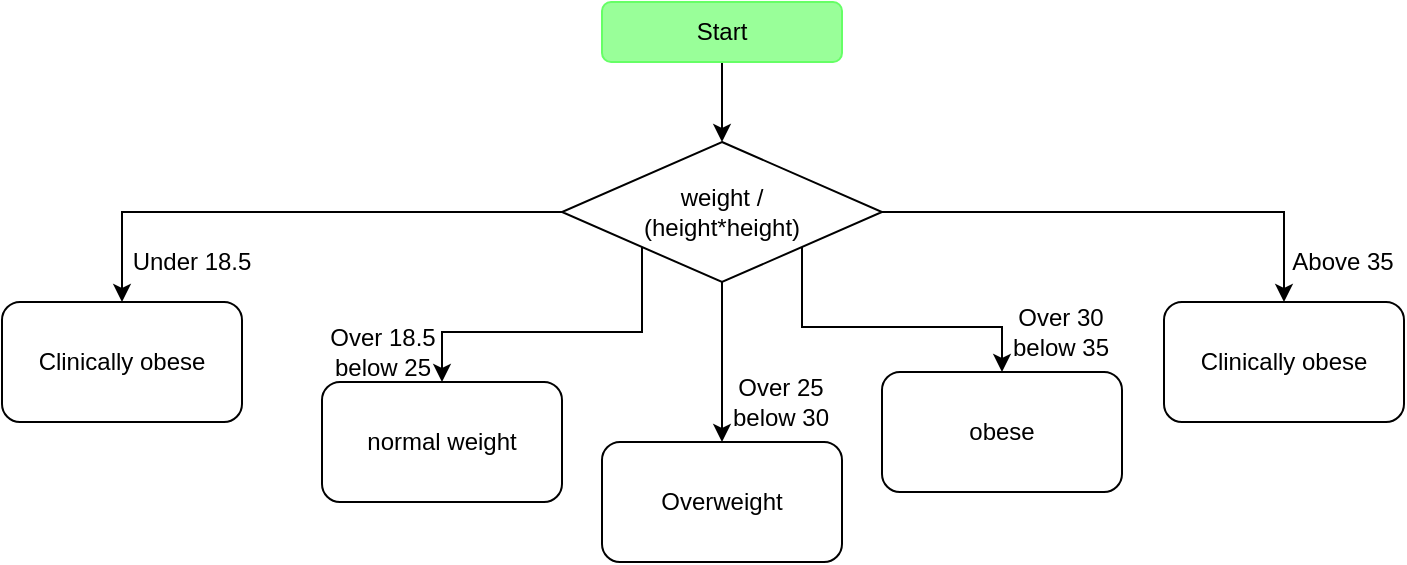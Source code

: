 <mxfile version="15.2.5" type="device"><diagram id="7hNmskec_v2e8M7ij4_a" name="Page-1"><mxGraphModel dx="1086" dy="766" grid="1" gridSize="10" guides="1" tooltips="1" connect="1" arrows="1" fold="1" page="1" pageScale="1" pageWidth="827" pageHeight="1169" math="0" shadow="0"><root><mxCell id="0"/><mxCell id="1" parent="0"/><mxCell id="ToWhCWnd1xni6QPFGcaL-4" value="" style="edgeStyle=orthogonalEdgeStyle;rounded=0;orthogonalLoop=1;jettySize=auto;html=1;" parent="1" source="ToWhCWnd1xni6QPFGcaL-1" target="ToWhCWnd1xni6QPFGcaL-3" edge="1"><mxGeometry relative="1" as="geometry"/></mxCell><mxCell id="ToWhCWnd1xni6QPFGcaL-1" value="Start" style="rounded=1;whiteSpace=wrap;html=1;fillColor=#99FF99;strokeColor=#66FF66;" parent="1" vertex="1"><mxGeometry x="350" y="70" width="120" height="30" as="geometry"/></mxCell><mxCell id="ToWhCWnd1xni6QPFGcaL-2" style="edgeStyle=orthogonalEdgeStyle;rounded=0;orthogonalLoop=1;jettySize=auto;html=1;exitX=0.5;exitY=1;exitDx=0;exitDy=0;" parent="1" source="ToWhCWnd1xni6QPFGcaL-1" target="ToWhCWnd1xni6QPFGcaL-1" edge="1"><mxGeometry relative="1" as="geometry"/></mxCell><mxCell id="ToWhCWnd1xni6QPFGcaL-8" style="edgeStyle=orthogonalEdgeStyle;rounded=0;orthogonalLoop=1;jettySize=auto;html=1;exitX=1;exitY=0.5;exitDx=0;exitDy=0;" parent="1" source="ToWhCWnd1xni6QPFGcaL-3" target="ToWhCWnd1xni6QPFGcaL-7" edge="1"><mxGeometry relative="1" as="geometry"/></mxCell><mxCell id="5XGn_A0cKFplBKIJpKum-3" style="edgeStyle=orthogonalEdgeStyle;rounded=0;orthogonalLoop=1;jettySize=auto;html=1;exitX=1;exitY=1;exitDx=0;exitDy=0;" edge="1" parent="1" source="ToWhCWnd1xni6QPFGcaL-3" target="5XGn_A0cKFplBKIJpKum-2"><mxGeometry relative="1" as="geometry"/></mxCell><mxCell id="5XGn_A0cKFplBKIJpKum-6" value="" style="edgeStyle=orthogonalEdgeStyle;rounded=0;orthogonalLoop=1;jettySize=auto;html=1;" edge="1" parent="1" source="ToWhCWnd1xni6QPFGcaL-3" target="5XGn_A0cKFplBKIJpKum-5"><mxGeometry relative="1" as="geometry"/></mxCell><mxCell id="5XGn_A0cKFplBKIJpKum-10" style="edgeStyle=orthogonalEdgeStyle;rounded=0;orthogonalLoop=1;jettySize=auto;html=1;exitX=0;exitY=1;exitDx=0;exitDy=0;" edge="1" parent="1" source="ToWhCWnd1xni6QPFGcaL-3" target="5XGn_A0cKFplBKIJpKum-8"><mxGeometry relative="1" as="geometry"/></mxCell><mxCell id="5XGn_A0cKFplBKIJpKum-12" style="edgeStyle=orthogonalEdgeStyle;rounded=0;orthogonalLoop=1;jettySize=auto;html=1;exitX=0;exitY=0.5;exitDx=0;exitDy=0;" edge="1" parent="1" source="ToWhCWnd1xni6QPFGcaL-3" target="5XGn_A0cKFplBKIJpKum-11"><mxGeometry relative="1" as="geometry"/></mxCell><mxCell id="ToWhCWnd1xni6QPFGcaL-3" value="weight / &lt;br&gt;(height*height)" style="rhombus;whiteSpace=wrap;html=1;strokeColor=#000000;fillColor=#FFFFFF;" parent="1" vertex="1"><mxGeometry x="330" y="140" width="160" height="70" as="geometry"/></mxCell><mxCell id="ToWhCWnd1xni6QPFGcaL-7" value="Clinically obese" style="rounded=1;whiteSpace=wrap;html=1;strokeColor=#000000;fillColor=#FFFFFF;" parent="1" vertex="1"><mxGeometry x="631" y="220" width="120" height="60" as="geometry"/></mxCell><mxCell id="ToWhCWnd1xni6QPFGcaL-13" value="Above 35" style="text;html=1;strokeColor=none;fillColor=none;align=center;verticalAlign=middle;whiteSpace=wrap;rounded=0;" parent="1" vertex="1"><mxGeometry x="690" y="190" width="61" height="20" as="geometry"/></mxCell><mxCell id="5XGn_A0cKFplBKIJpKum-2" value="obese" style="rounded=1;whiteSpace=wrap;html=1;strokeColor=#000000;fillColor=#FFFFFF;" vertex="1" parent="1"><mxGeometry x="490" y="255" width="120" height="60" as="geometry"/></mxCell><mxCell id="5XGn_A0cKFplBKIJpKum-4" value="Over 30&lt;br&gt;below 35" style="text;html=1;strokeColor=none;fillColor=none;align=center;verticalAlign=middle;whiteSpace=wrap;rounded=0;" vertex="1" parent="1"><mxGeometry x="549" y="225" width="61" height="20" as="geometry"/></mxCell><mxCell id="5XGn_A0cKFplBKIJpKum-5" value="Overweight" style="rounded=1;whiteSpace=wrap;html=1;strokeColor=#000000;fillColor=#FFFFFF;" vertex="1" parent="1"><mxGeometry x="350" y="290" width="120" height="60" as="geometry"/></mxCell><mxCell id="5XGn_A0cKFplBKIJpKum-7" value="Over 25&lt;br&gt;below 30" style="text;html=1;strokeColor=none;fillColor=none;align=center;verticalAlign=middle;whiteSpace=wrap;rounded=0;" vertex="1" parent="1"><mxGeometry x="409" y="260" width="61" height="20" as="geometry"/></mxCell><mxCell id="5XGn_A0cKFplBKIJpKum-8" value="normal weight" style="rounded=1;whiteSpace=wrap;html=1;strokeColor=#000000;fillColor=#FFFFFF;" vertex="1" parent="1"><mxGeometry x="210" y="260" width="120" height="60" as="geometry"/></mxCell><mxCell id="5XGn_A0cKFplBKIJpKum-9" value="Over 18.5&lt;br&gt;below 25" style="text;html=1;strokeColor=none;fillColor=none;align=center;verticalAlign=middle;whiteSpace=wrap;rounded=0;" vertex="1" parent="1"><mxGeometry x="210" y="235" width="61" height="20" as="geometry"/></mxCell><mxCell id="5XGn_A0cKFplBKIJpKum-11" value="Clinically obese" style="rounded=1;whiteSpace=wrap;html=1;strokeColor=#000000;fillColor=#FFFFFF;" vertex="1" parent="1"><mxGeometry x="50" y="220" width="120" height="60" as="geometry"/></mxCell><mxCell id="5XGn_A0cKFplBKIJpKum-13" value="Under 18.5" style="text;html=1;strokeColor=none;fillColor=none;align=center;verticalAlign=middle;whiteSpace=wrap;rounded=0;" vertex="1" parent="1"><mxGeometry x="100" y="190" width="90" height="20" as="geometry"/></mxCell></root></mxGraphModel></diagram></mxfile>